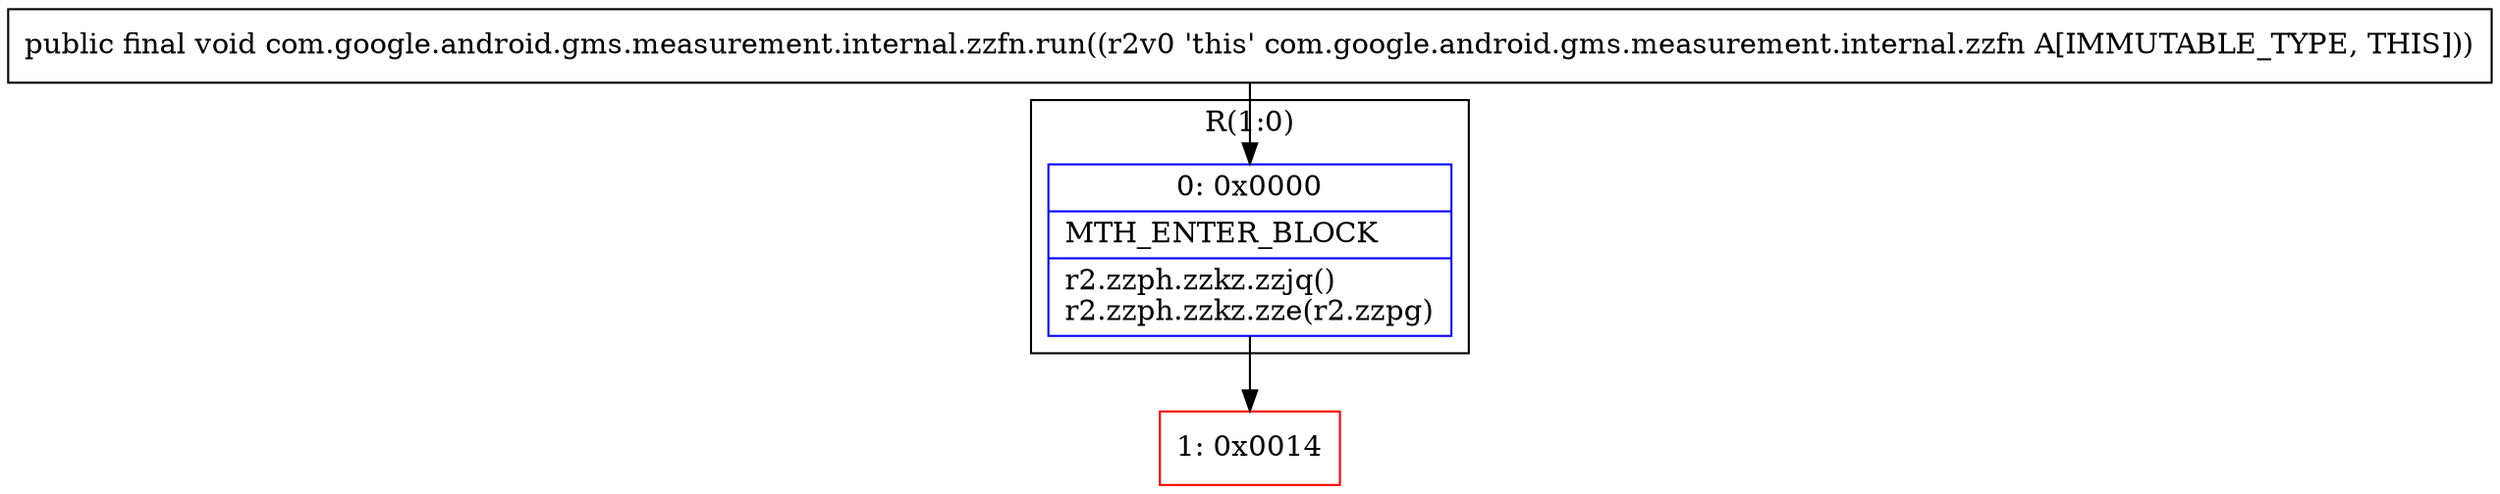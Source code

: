 digraph "CFG forcom.google.android.gms.measurement.internal.zzfn.run()V" {
subgraph cluster_Region_584039599 {
label = "R(1:0)";
node [shape=record,color=blue];
Node_0 [shape=record,label="{0\:\ 0x0000|MTH_ENTER_BLOCK\l|r2.zzph.zzkz.zzjq()\lr2.zzph.zzkz.zze(r2.zzpg)\l}"];
}
Node_1 [shape=record,color=red,label="{1\:\ 0x0014}"];
MethodNode[shape=record,label="{public final void com.google.android.gms.measurement.internal.zzfn.run((r2v0 'this' com.google.android.gms.measurement.internal.zzfn A[IMMUTABLE_TYPE, THIS])) }"];
MethodNode -> Node_0;
Node_0 -> Node_1;
}


